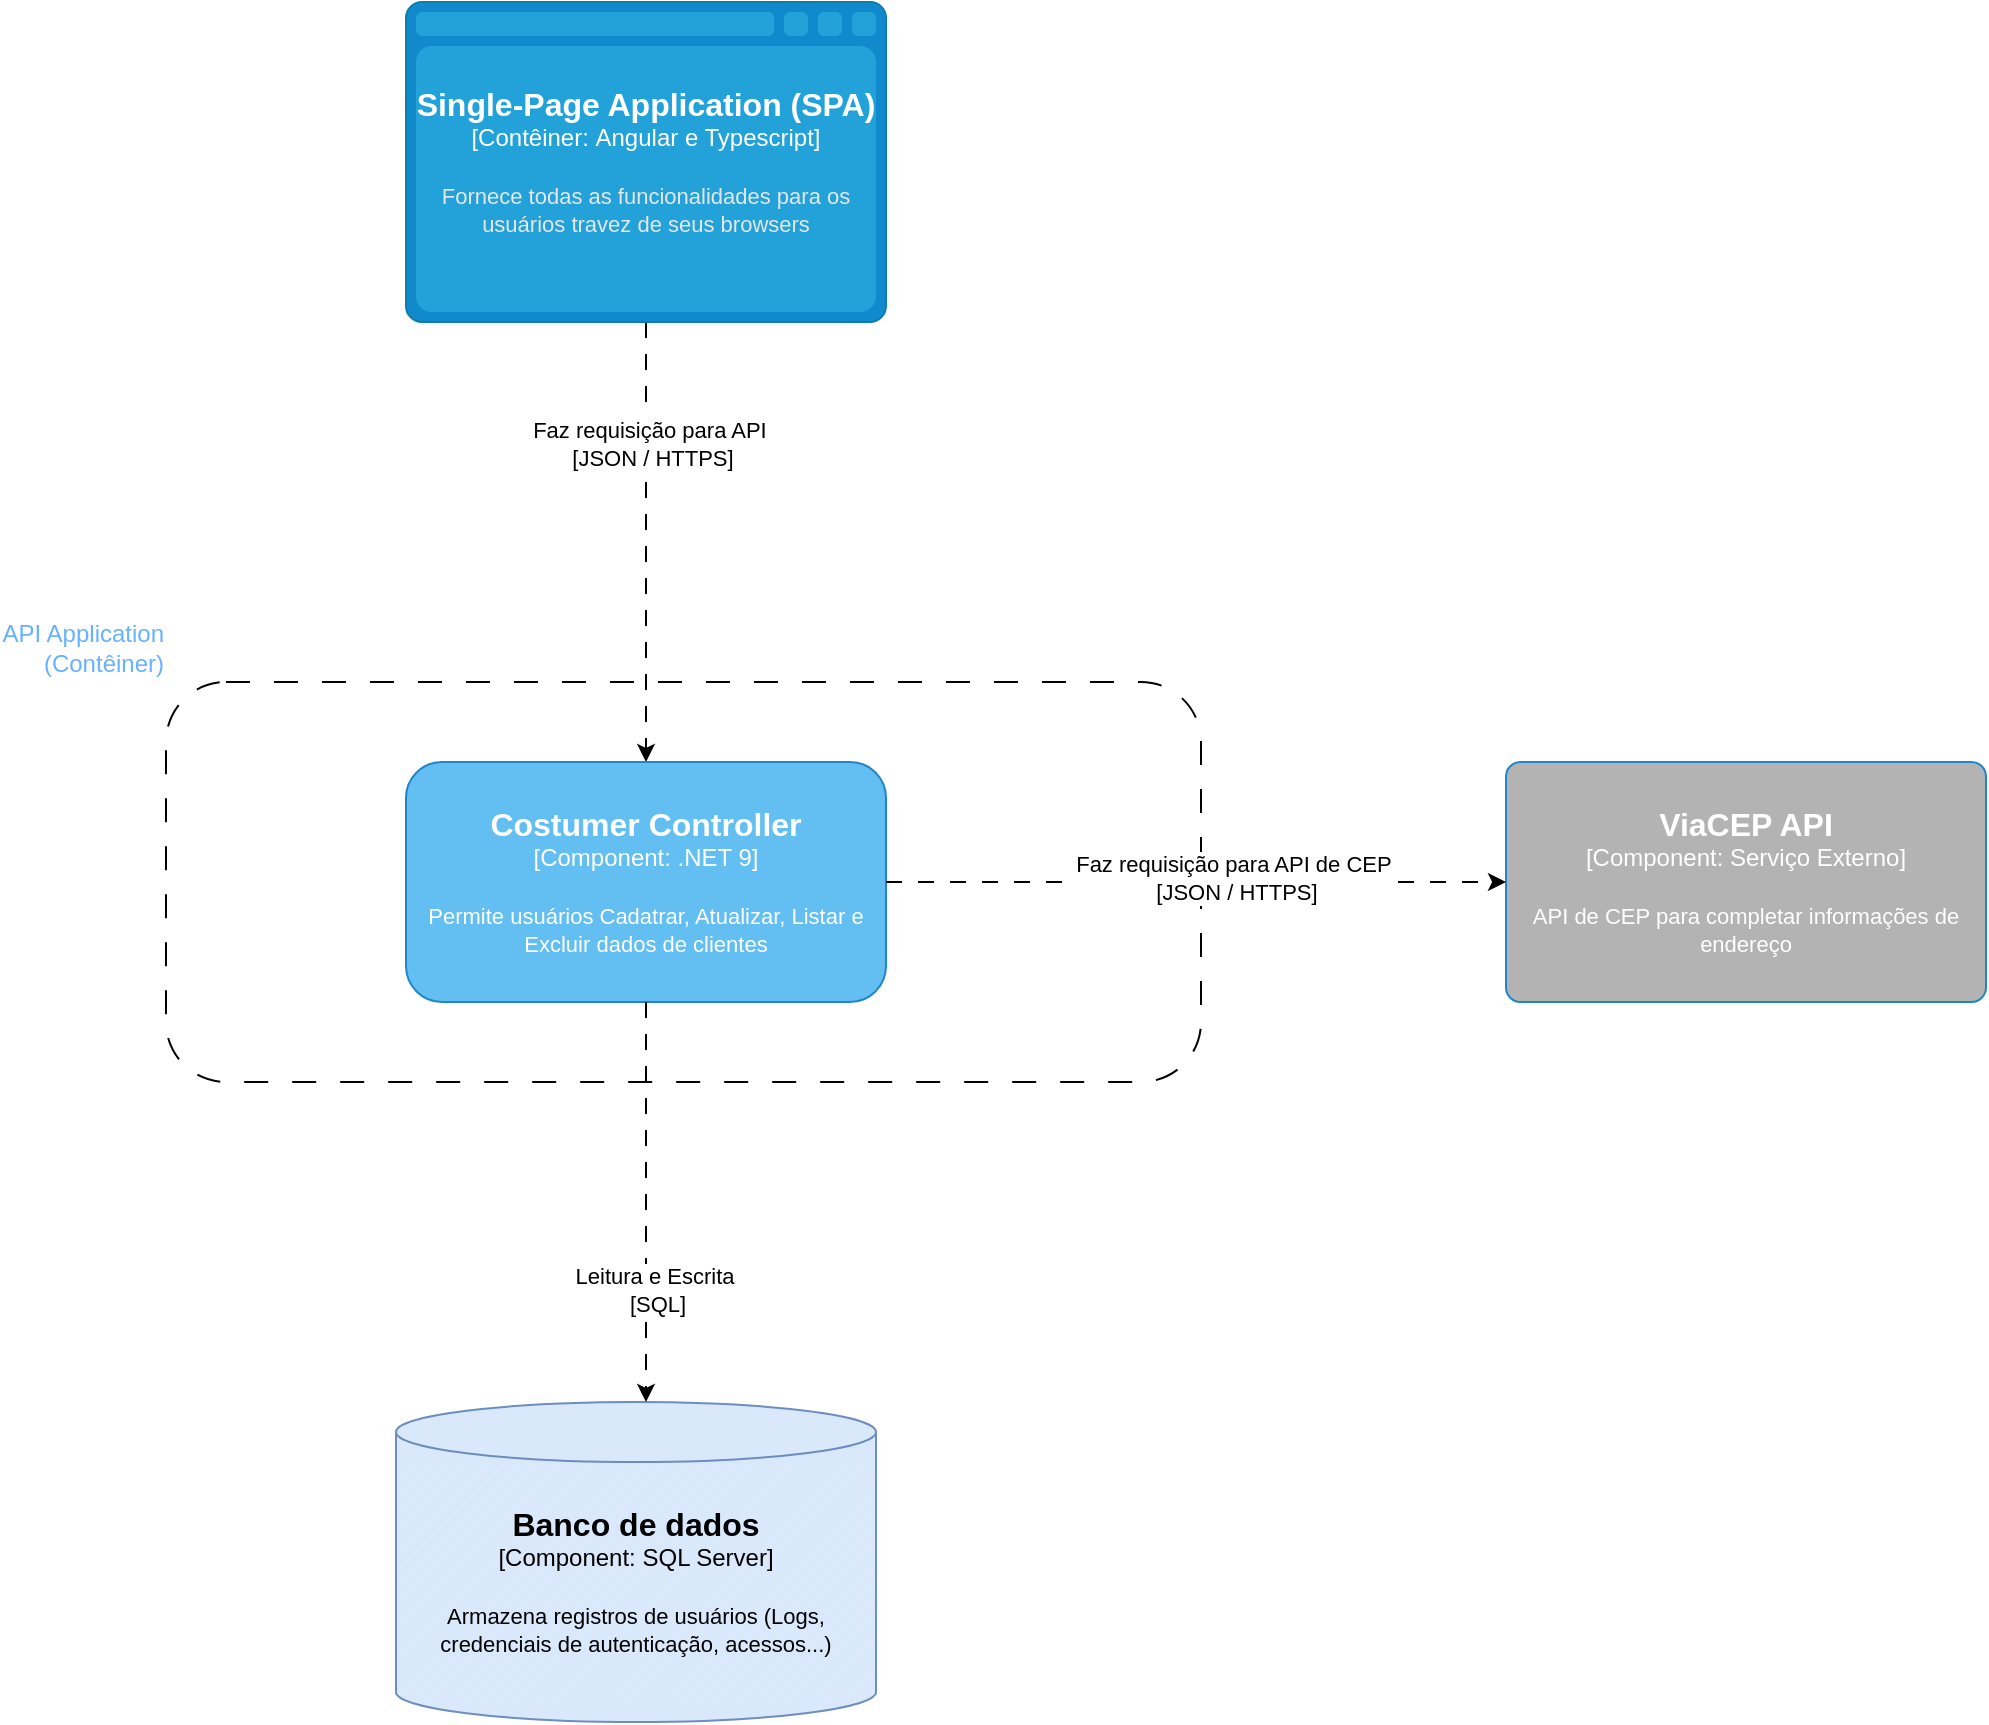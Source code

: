 <mxfile version="26.2.14">
  <diagram name="Página-1" id="C-GApq0kn_WlNlBXdTOd">
    <mxGraphModel dx="2381" dy="849" grid="1" gridSize="10" guides="1" tooltips="1" connect="1" arrows="1" fold="1" page="1" pageScale="1" pageWidth="827" pageHeight="1169" math="0" shadow="0">
      <root>
        <mxCell id="0" />
        <mxCell id="1" parent="0" />
        <mxCell id="TBurtkuKvukGIdzJhJ-p-2" value="API Application&lt;div&gt;(Contêiner)&lt;/div&gt;" style="rounded=1;whiteSpace=wrap;html=1;dashed=1;dashPattern=12 12;fontColor=#66B2FF;labelPosition=left;verticalLabelPosition=top;align=right;verticalAlign=bottom;textDirection=ltr;" parent="1" vertex="1">
          <mxGeometry x="-440" y="430" width="517.5" height="200" as="geometry" />
        </mxCell>
        <mxCell id="TBurtkuKvukGIdzJhJ-p-9" style="edgeStyle=orthogonalEdgeStyle;rounded=0;orthogonalLoop=1;jettySize=auto;html=1;dashed=1;dashPattern=8 8;" parent="1" source="TBurtkuKvukGIdzJhJ-p-1" target="TBurtkuKvukGIdzJhJ-p-4" edge="1">
          <mxGeometry relative="1" as="geometry" />
        </mxCell>
        <mxCell id="TBurtkuKvukGIdzJhJ-p-12" value="Faz requisição para API&amp;nbsp;&lt;div&gt;[JSON / HTTPS]&lt;/div&gt;" style="edgeLabel;html=1;align=center;verticalAlign=middle;resizable=0;points=[];labelPosition=right;verticalLabelPosition=middle;" parent="TBurtkuKvukGIdzJhJ-p-9" vertex="1" connectable="0">
          <mxGeometry x="-0.448" y="3" relative="1" as="geometry">
            <mxPoint as="offset" />
          </mxGeometry>
        </mxCell>
        <object placeholders="1" c4Name="Single-Page Application (SPA)" c4Type="Contêiner" c4Technology="Angular e Typescript" c4Description="Fornece todas as funcionalidades para os usuários travez de seus browsers" label="&lt;font style=&quot;font-size: 16px&quot;&gt;&lt;b&gt;%c4Name%&lt;/b&gt;&lt;/font&gt;&lt;div&gt;[%c4Type%:&amp;nbsp;%c4Technology%]&lt;/div&gt;&lt;br&gt;&lt;div&gt;&lt;font style=&quot;font-size: 11px&quot;&gt;&lt;font color=&quot;#E6E6E6&quot;&gt;%c4Description%&lt;/font&gt;&lt;/div&gt;" id="TBurtkuKvukGIdzJhJ-p-1">
          <mxCell style="shape=mxgraph.c4.webBrowserContainer2;whiteSpace=wrap;html=1;boundedLbl=1;rounded=0;labelBackgroundColor=none;strokeColor=#118ACD;fillColor=#23A2D9;strokeColor=#118ACD;strokeColor2=#0E7DAD;fontSize=12;fontColor=#ffffff;align=center;metaEdit=1;points=[[0.5,0,0],[1,0.25,0],[1,0.5,0],[1,0.75,0],[0.5,1,0],[0,0.75,0],[0,0.5,0],[0,0.25,0]];resizable=0;" parent="1" vertex="1">
            <mxGeometry x="-320" y="90" width="240" height="160" as="geometry" />
          </mxCell>
        </object>
        <object placeholders="1" c4Name="Costumer Controller" c4Type="Component" c4Technology=".NET 9" c4Description="Permite usuários Cadatrar, Atualizar, Listar e Excluir dados de clientes" label="&lt;font style=&quot;font-size: 16px&quot;&gt;&lt;b&gt;%c4Name%&lt;/b&gt;&lt;/font&gt;&lt;div&gt;[%c4Type%: %c4Technology%]&lt;/div&gt;&lt;br&gt;&lt;div&gt;&lt;font style=&quot;font-size: 11px&quot;&gt;%c4Description%&lt;/font&gt;&lt;/div&gt;" id="TBurtkuKvukGIdzJhJ-p-4">
          <mxCell style="rounded=1;whiteSpace=wrap;html=1;labelBackgroundColor=none;fillColor=#63BEF2;fontColor=#ffffff;align=center;arcSize=15;strokeColor=#2086C9;metaEdit=1;resizable=0;points=[[0.25,0,0],[0.5,0,0],[0.75,0,0],[1,0.25,0],[1,0.5,0],[1,0.75,0],[0.75,1,0],[0.5,1,0],[0.25,1,0],[0,0.75,0],[0,0.5,0],[0,0.25,0]];" parent="1" vertex="1">
            <mxGeometry x="-320" y="470" width="240" height="120" as="geometry" />
          </mxCell>
        </object>
        <object placeholders="1" c4Name="ViaCEP API" c4Type="Component" c4Technology="Serviço Externo" c4Description="API de CEP para completar informações de endereço" label="&lt;font style=&quot;font-size: 16px&quot;&gt;&lt;b&gt;%c4Name%&lt;/b&gt;&lt;/font&gt;&lt;div&gt;[%c4Type%: %c4Technology%]&lt;/div&gt;&lt;br&gt;&lt;div&gt;&lt;font style=&quot;font-size: 11px&quot;&gt;%c4Description%&lt;/font&gt;&lt;/div&gt;" id="TBurtkuKvukGIdzJhJ-p-5">
          <mxCell style="rounded=1;whiteSpace=wrap;html=1;labelBackgroundColor=none;fillColor=#B3B3B3;fontColor=#ffffff;align=center;arcSize=6;strokeColor=#2086C9;metaEdit=1;resizable=0;points=[[0.25,0,0],[0.5,0,0],[0.75,0,0],[1,0.25,0],[1,0.5,0],[1,0.75,0],[0.75,1,0],[0.5,1,0],[0.25,1,0],[0,0.75,0],[0,0.5,0],[0,0.25,0]];" parent="1" vertex="1">
            <mxGeometry x="230" y="470" width="240" height="120" as="geometry" />
          </mxCell>
        </object>
        <mxCell id="TBurtkuKvukGIdzJhJ-p-6" value="" style="shape=cylinder3;whiteSpace=wrap;html=1;boundedLbl=1;backgroundOutline=1;size=15;fillColor=#dae8fc;strokeColor=#6c8ebf;" parent="1" vertex="1">
          <mxGeometry x="-325" y="790" width="240" height="160" as="geometry" />
        </mxCell>
        <object placeholders="1" c4Name="Banco de dados" c4Type="Component" c4Technology="SQL Server" c4Description="Armazena registros de usuários (Logs, credenciais de autenticação, acessos...)" label="&lt;font style=&quot;font-size: 16px&quot;&gt;&lt;b&gt;%c4Name%&lt;/b&gt;&lt;/font&gt;&lt;div&gt;[%c4Type%: %c4Technology%]&lt;/div&gt;&lt;br&gt;&lt;div&gt;&lt;font style=&quot;font-size: 11px&quot;&gt;%c4Description%&lt;/font&gt;&lt;/div&gt;" id="TBurtkuKvukGIdzJhJ-p-8">
          <mxCell style="rounded=0;whiteSpace=wrap;html=1;labelBackgroundColor=none;fillColor=default;fontColor=#000000;align=center;arcSize=6;strokeColor=none;metaEdit=1;resizable=0;points=[[0.25,0,0],[0.5,0,0],[0.75,0,0],[1,0.25,0],[1,0.5,0],[1,0.75,0],[0.75,1,0],[0.5,1,0],[0.25,1,0],[0,0.75,0],[0,0.5,0],[0,0.25,0]];fillStyle=hatch;strokeWidth=0;" parent="1" vertex="1">
            <mxGeometry x="-325" y="820" width="240" height="120" as="geometry" />
          </mxCell>
        </object>
        <mxCell id="TBurtkuKvukGIdzJhJ-p-11" style="edgeStyle=orthogonalEdgeStyle;rounded=0;orthogonalLoop=1;jettySize=auto;html=1;dashed=1;dashPattern=8 8;" parent="1" source="TBurtkuKvukGIdzJhJ-p-4" edge="1">
          <mxGeometry relative="1" as="geometry">
            <mxPoint x="-200" y="790" as="targetPoint" />
          </mxGeometry>
        </mxCell>
        <mxCell id="TBurtkuKvukGIdzJhJ-p-13" value="Leitura e Escrita&lt;div&gt;&amp;nbsp;[SQL]&lt;/div&gt;" style="edgeLabel;html=1;align=center;verticalAlign=middle;resizable=0;points=[];" parent="TBurtkuKvukGIdzJhJ-p-11" vertex="1" connectable="0">
          <mxGeometry x="0.44" y="3" relative="1" as="geometry">
            <mxPoint as="offset" />
          </mxGeometry>
        </mxCell>
        <mxCell id="TBurtkuKvukGIdzJhJ-p-15" style="edgeStyle=orthogonalEdgeStyle;rounded=0;orthogonalLoop=1;jettySize=auto;html=1;entryX=0;entryY=0.5;entryDx=0;entryDy=0;entryPerimeter=0;dashed=1;dashPattern=8 8;" parent="1" source="TBurtkuKvukGIdzJhJ-p-4" target="TBurtkuKvukGIdzJhJ-p-5" edge="1">
          <mxGeometry relative="1" as="geometry" />
        </mxCell>
        <mxCell id="TBurtkuKvukGIdzJhJ-p-18" value="Faz requisição para API de CEP&amp;nbsp;&lt;div&gt;[JSON / HTTPS]&lt;/div&gt;" style="edgeLabel;html=1;align=center;verticalAlign=middle;resizable=0;points=[];" parent="TBurtkuKvukGIdzJhJ-p-15" vertex="1" connectable="0">
          <mxGeometry x="0.13" y="2" relative="1" as="geometry">
            <mxPoint as="offset" />
          </mxGeometry>
        </mxCell>
      </root>
    </mxGraphModel>
  </diagram>
</mxfile>
